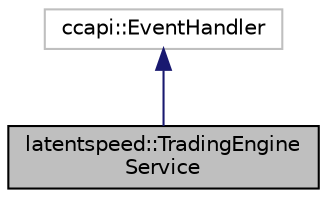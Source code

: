 digraph "latentspeed::TradingEngineService"
{
 // LATEX_PDF_SIZE
  edge [fontname="Helvetica",fontsize="10",labelfontname="Helvetica",labelfontsize="10"];
  node [fontname="Helvetica",fontsize="10",shape=record];
  Node1 [label="latentspeed::TradingEngine\lService",height=0.2,width=0.4,color="black", fillcolor="grey75", style="filled", fontcolor="black",tooltip="High-performance multi-venue trading engine."];
  Node2 -> Node1 [dir="back",color="midnightblue",fontsize="10",style="solid",fontname="Helvetica"];
  Node2 [label="ccapi::EventHandler",height=0.2,width=0.4,color="grey75", fillcolor="white", style="filled",tooltip=" "];
}
